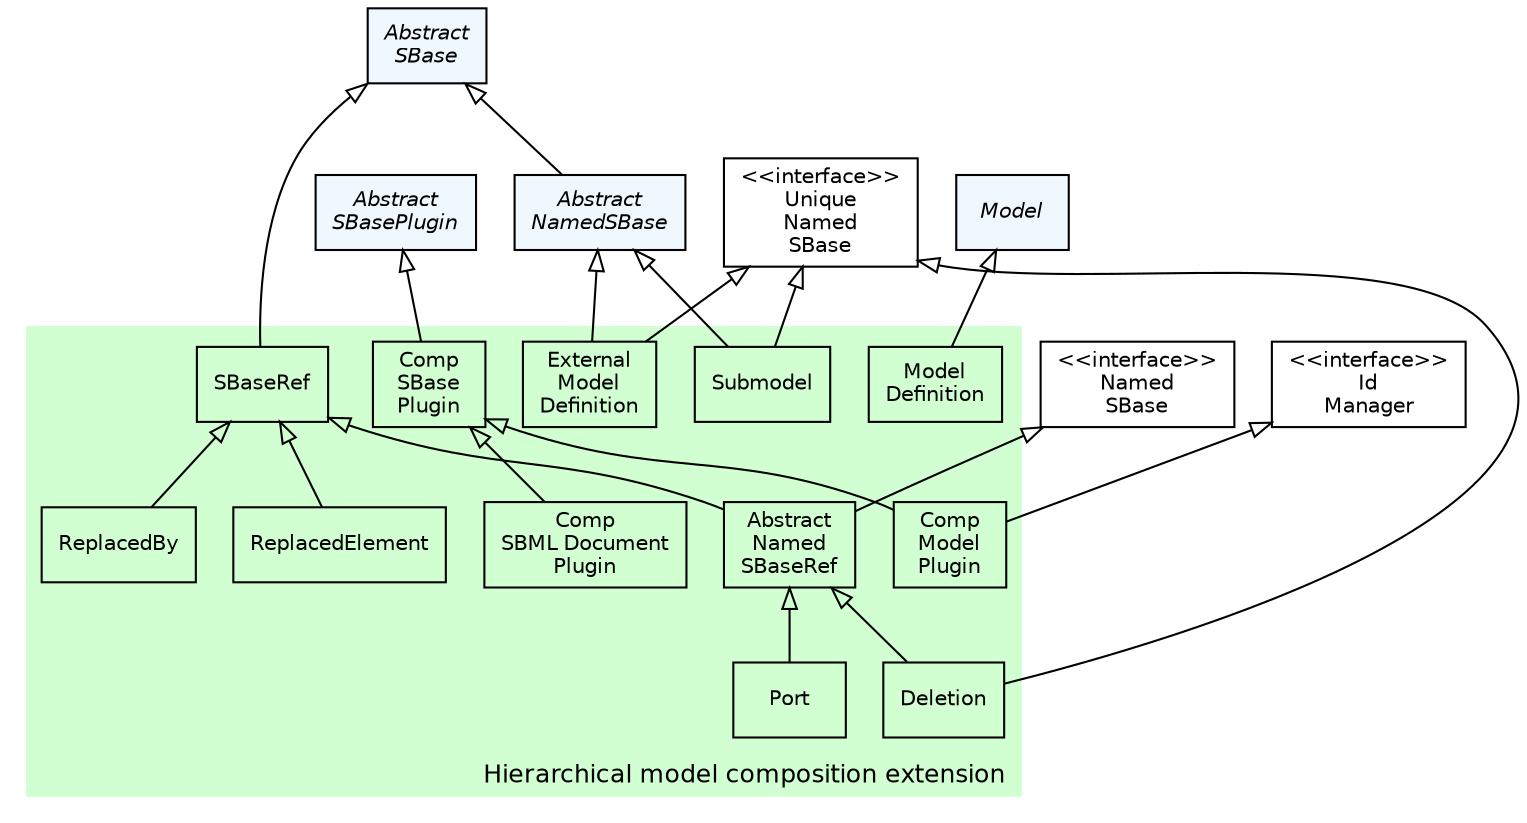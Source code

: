 #!/usr/local/bin/dot
#
# dot -Tpdf type_hierarchy.dot -otype_hierarchy.pdf && acroread type_hierarchy.pdf &
# dot -Tpng type_hierarchy.dot -otype_hierarchy.png
#
# $Id$
# $URL$
# $Rev$

/*
 * Overview of the comp extension type hierarchy
 */

strict digraph G{

	 nodesep=0.25;
	 ranksep=0.5;

	 edge [
	   fontname="Helvetica",
	   fontsize=10,
	   labelfontname="Helvetica",
	   labelfontsize=10
	 ];
	 node [
	   fontname="Helvetica",
	   fontsize=10,
	   shape=box
	 ];
	 
	 /*
   * Abstract data types
   */
  AbstractNamedSBase                       [label=<<font face="Helvetica-Oblique">Abstract<br/>NamedSBase</font>>, style="filled", fillcolor="#F0F8FF"];
  AbstractSBase                            [label=<<font face="Helvetica-Oblique">Abstract<br/>SBase</font>>, style="filled", fillcolor="#F0F8FF"];
  AbstractSBasePlugin                      [label=<<font face="Helvetica-Oblique">Abstract<br/>SBasePlugin</font>>, style="filled", fillcolor="#F0F8FF"];
  Model                            		   [label=<<font face="Helvetica-Oblique">Model</font>>, style="filled", fillcolor="#F0F8FF"];

  /*
  * Interfaces
  */
 
  UniqueNamedSBase                         [label="<<interface>>\nUnique\nNamed\nSBase"];
  NamedSBase                         	   [label="<<interface>>\nNamed\nSBase"];
  IdManager                         	   [label="<<interface>>\nId\nManager"];
  
  /*********************
   * Inheritance graph *
   *********************/
  
  AbstractSBase              -> AbstractNamedSBase         [dir=back,arrowtail=empty];
  
   
  subgraph clusterLayout {
    fontname="Helvetica";
    fontsize=12;
    style="filled";
    fillcolor="#d2ffd2"
    color="#ffffff"
    label="Hierarchical model composition extension";
    labelloc=b;
    labeljust=r;

    // Interfaces

    // Enums
    
    // Objects

    AbstractNamedSBaseRef               [label="Abstract\nNamed\nSBaseRef"];
    CompModelPlugin                     [label="Comp\nModel\nPlugin"];
    CompSBasePlugin                     [label="Comp\nSBase\nPlugin"];
    CompSBMLDocumentPlugin              [label="Comp\nSBML Document\nPlugin"];
    Deletion                    		[label="Deletion"];
    ExternalModelDefinition     		[label="External\nModel\nDefinition"];
    ModelDefinition     				[label="Model\nDefinition"];
    Port                    			[label="Port"];
    ReplacedBy                    		[label="ReplacedBy"];
    ReplacedElement                    	[label="ReplacedElement"];
    Submodel                    		[label="Submodel"];
    SBaseRef                    		[label="SBaseRef"];

     /*
     * Inheritance graph
     */
     CompSBasePlugin    -> CompModelPlugin       	[dir=back,arrowtail=empty];
     CompSBasePlugin    -> CompSBMLDocumentPlugin   [dir=back,arrowtail=empty];     
     AbstractNamedSBaseRef    -> Deletion       	[dir=back,arrowtail=empty];
     AbstractNamedSBaseRef    -> Port       		[dir=back,arrowtail=empty];     

   }
   
   /*********************
    * Inheritance graph *
    *********************/
   
   SBaseRef -> AbstractNamedSBaseRef            	[dir=back,arrowtail=empty];
   SBaseRef -> ReplacedBy            				[dir=back,arrowtail=empty];
   SBaseRef -> ReplacedElement            			[dir=back,arrowtail=empty];
   AbstractSBase -> SBaseRef            			[dir=back,arrowtail=empty];
   AbstractSBasePlugin      -> CompSBasePlugin    	[dir=back,arrowtail=empty];    
   AbstractNamedSBase    -> ExternalModelDefinition [dir=back,arrowtail=empty];
   AbstractNamedSBase    -> Submodel		       	[dir=back,arrowtail=empty];
   Model    -> ModelDefinition       				[dir=back,arrowtail=empty];
   NamedSBase -> AbstractNamedSBaseRef            	[dir=back,arrowtail=empty];
   IdManager -> CompModelPlugin				    	[dir=back,arrowtail=empty];    
   UniqueNamedSBase -> Deletion				    	[dir=back,arrowtail=empty];    
   UniqueNamedSBase -> ExternalModelDefinition   	[dir=back,arrowtail=empty];    
   UniqueNamedSBase -> Submodel					   	[dir=back,arrowtail=empty];    
   
}

